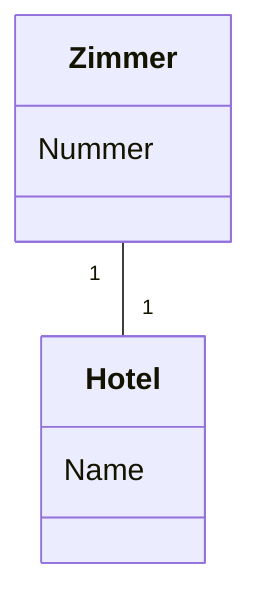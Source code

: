 classDiagram

%% define classes

  class Hotel{
   Name
  }
 class Zimmer{
   Nummer
  }
   

%% define relations
Zimmer "1" -- "1" Hotel